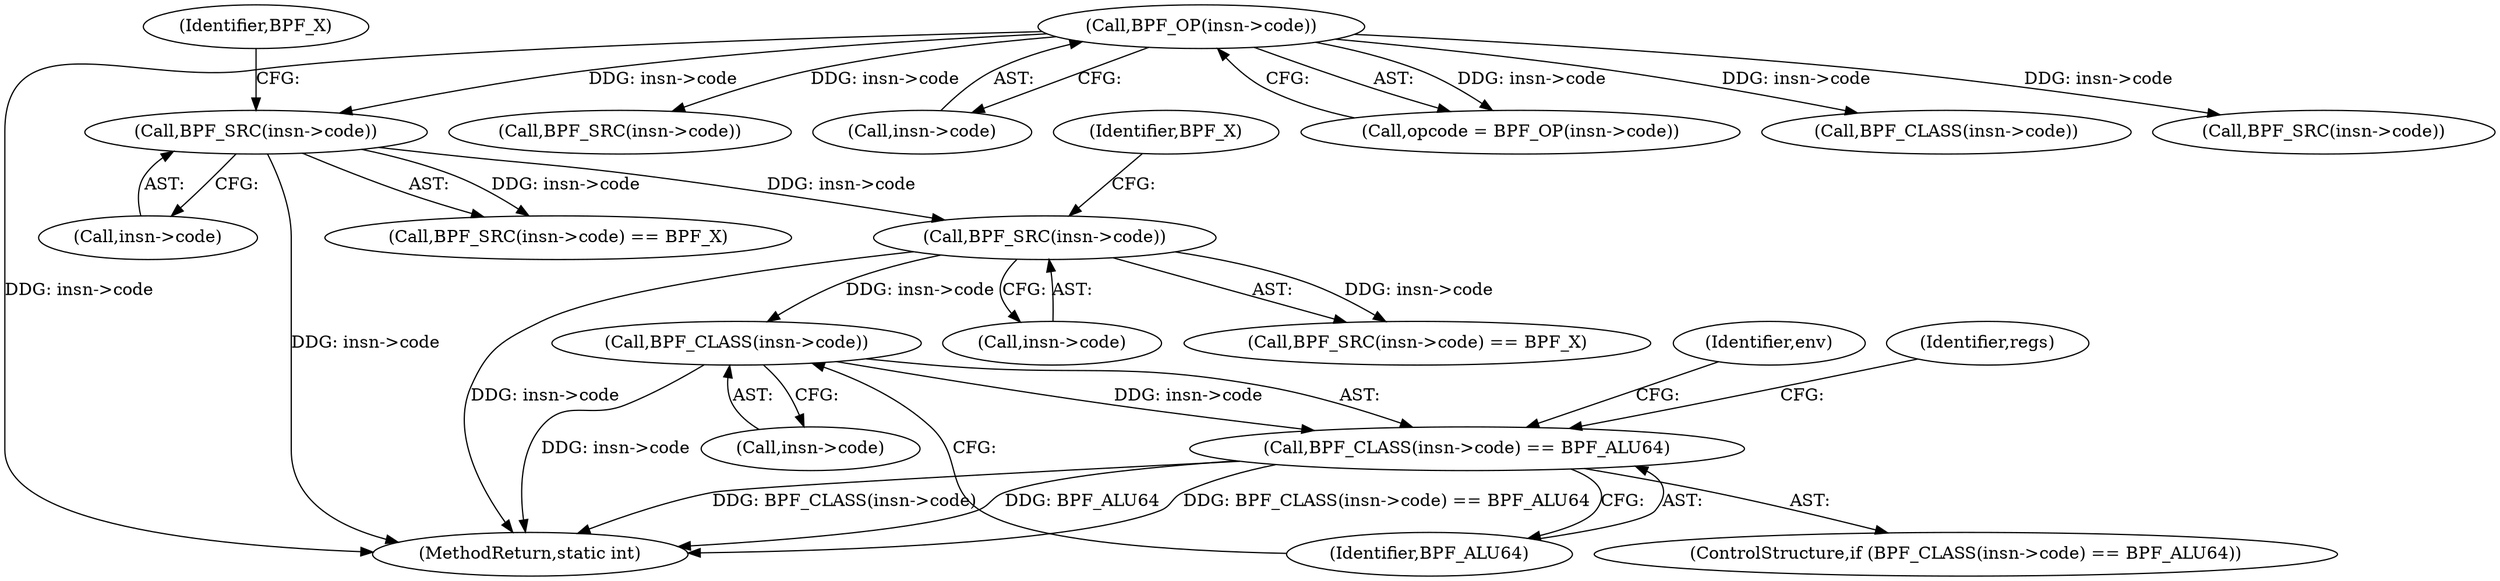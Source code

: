 digraph "0_linux_95a762e2c8c942780948091f8f2a4f32fce1ac6f@pointer" {
"1000349" [label="(Call,BPF_CLASS(insn->code))"];
"1000341" [label="(Call,BPF_SRC(insn->code))"];
"1000269" [label="(Call,BPF_SRC(insn->code))"];
"1000124" [label="(Call,BPF_OP(insn->code))"];
"1000348" [label="(Call,BPF_CLASS(insn->code) == BPF_ALU64)"];
"1000146" [label="(Call,BPF_SRC(insn->code))"];
"1000124" [label="(Call,BPF_OP(insn->code))"];
"1000125" [label="(Call,insn->code)"];
"1000345" [label="(Identifier,BPF_X)"];
"1000347" [label="(ControlStructure,if (BPF_CLASS(insn->code) == BPF_ALU64))"];
"1000122" [label="(Call,opcode = BPF_OP(insn->code))"];
"1000270" [label="(Call,insn->code)"];
"1000342" [label="(Call,insn->code)"];
"1000349" [label="(Call,BPF_CLASS(insn->code))"];
"1000348" [label="(Call,BPF_CLASS(insn->code) == BPF_ALU64)"];
"1000379" [label="(Identifier,env)"];
"1000341" [label="(Call,BPF_SRC(insn->code))"];
"1000273" [label="(Identifier,BPF_X)"];
"1000209" [label="(Call,BPF_CLASS(insn->code))"];
"1000269" [label="(Call,BPF_SRC(insn->code))"];
"1000350" [label="(Call,insn->code)"];
"1000340" [label="(Call,BPF_SRC(insn->code) == BPF_X)"];
"1000357" [label="(Identifier,regs)"];
"1000630" [label="(MethodReturn,static int)"];
"1000353" [label="(Identifier,BPF_ALU64)"];
"1000460" [label="(Call,BPF_SRC(insn->code))"];
"1000268" [label="(Call,BPF_SRC(insn->code) == BPF_X)"];
"1000349" -> "1000348"  [label="AST: "];
"1000349" -> "1000350"  [label="CFG: "];
"1000350" -> "1000349"  [label="AST: "];
"1000353" -> "1000349"  [label="CFG: "];
"1000349" -> "1000630"  [label="DDG: insn->code"];
"1000349" -> "1000348"  [label="DDG: insn->code"];
"1000341" -> "1000349"  [label="DDG: insn->code"];
"1000341" -> "1000340"  [label="AST: "];
"1000341" -> "1000342"  [label="CFG: "];
"1000342" -> "1000341"  [label="AST: "];
"1000345" -> "1000341"  [label="CFG: "];
"1000341" -> "1000630"  [label="DDG: insn->code"];
"1000341" -> "1000340"  [label="DDG: insn->code"];
"1000269" -> "1000341"  [label="DDG: insn->code"];
"1000269" -> "1000268"  [label="AST: "];
"1000269" -> "1000270"  [label="CFG: "];
"1000270" -> "1000269"  [label="AST: "];
"1000273" -> "1000269"  [label="CFG: "];
"1000269" -> "1000630"  [label="DDG: insn->code"];
"1000269" -> "1000268"  [label="DDG: insn->code"];
"1000124" -> "1000269"  [label="DDG: insn->code"];
"1000124" -> "1000122"  [label="AST: "];
"1000124" -> "1000125"  [label="CFG: "];
"1000125" -> "1000124"  [label="AST: "];
"1000122" -> "1000124"  [label="CFG: "];
"1000124" -> "1000630"  [label="DDG: insn->code"];
"1000124" -> "1000122"  [label="DDG: insn->code"];
"1000124" -> "1000146"  [label="DDG: insn->code"];
"1000124" -> "1000209"  [label="DDG: insn->code"];
"1000124" -> "1000460"  [label="DDG: insn->code"];
"1000348" -> "1000347"  [label="AST: "];
"1000348" -> "1000353"  [label="CFG: "];
"1000353" -> "1000348"  [label="AST: "];
"1000357" -> "1000348"  [label="CFG: "];
"1000379" -> "1000348"  [label="CFG: "];
"1000348" -> "1000630"  [label="DDG: BPF_CLASS(insn->code)"];
"1000348" -> "1000630"  [label="DDG: BPF_ALU64"];
"1000348" -> "1000630"  [label="DDG: BPF_CLASS(insn->code) == BPF_ALU64"];
}
